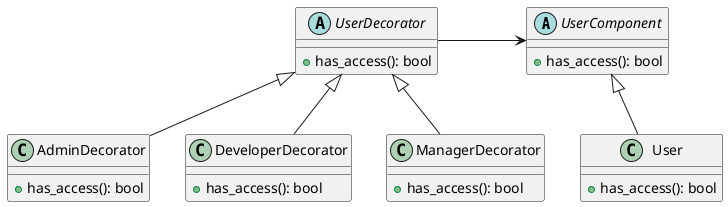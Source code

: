 @startuml
abstract class UserComponent
UserComponent : +has_access(): bool
class User
User : +has_access(): bool
abstract class UserDecorator
UserDecorator : +has_access(): bool
UserDecorator -right-> UserComponent
class AdminDecorator
AdminDecorator : +has_access(): bool
class DeveloperDecorator
DeveloperDecorator : +has_access(): bool
class ManagerDecorator
ManagerDecorator : +has_access(): bool
UserComponent <|-- User
UserDecorator <|-- AdminDecorator
UserDecorator <|-- DeveloperDecorator
UserDecorator <|-- ManagerDecorator
@enduml